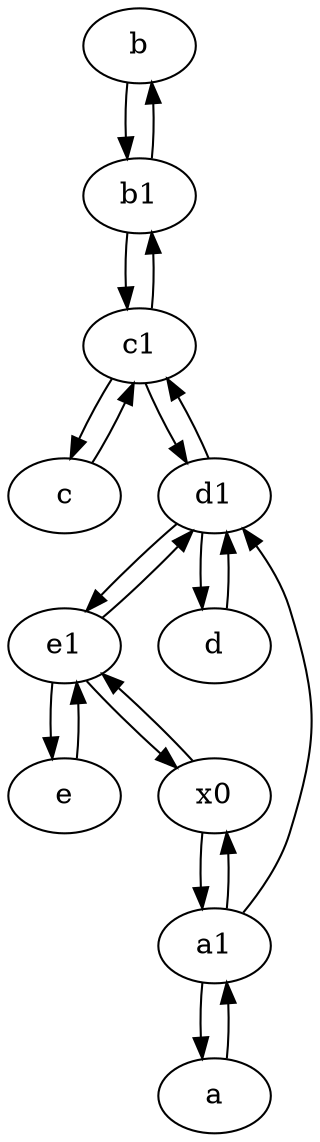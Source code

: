 digraph  {
	b [pos="50,20!"];
	e1 [pos="25,45!"];
	e [pos="30,50!"];
	c [pos="20,10!"];
	d [pos="20,30!"];
	d1 [pos="25,30!"];
	x0;
	a [pos="40,10!"];
	c1 [pos="30,15!"];
	a1 [pos="40,15!"];
	b1 [pos="45,20!"];
	d -> d1;
	c1 -> d1;
	e1 -> e;
	d1 -> e1;
	c1 -> b1;
	a1 -> a;
	x0 -> a1;
	a1 -> d1;
	c1 -> c;
	a1 -> x0;
	b1 -> c1;
	c -> c1;
	e -> e1;
	a -> a1;
	x0 -> e1;
	e1 -> x0;
	e1 -> d1;
	b1 -> b;
	d1 -> c1;
	d1 -> d;
	b -> b1;

	}